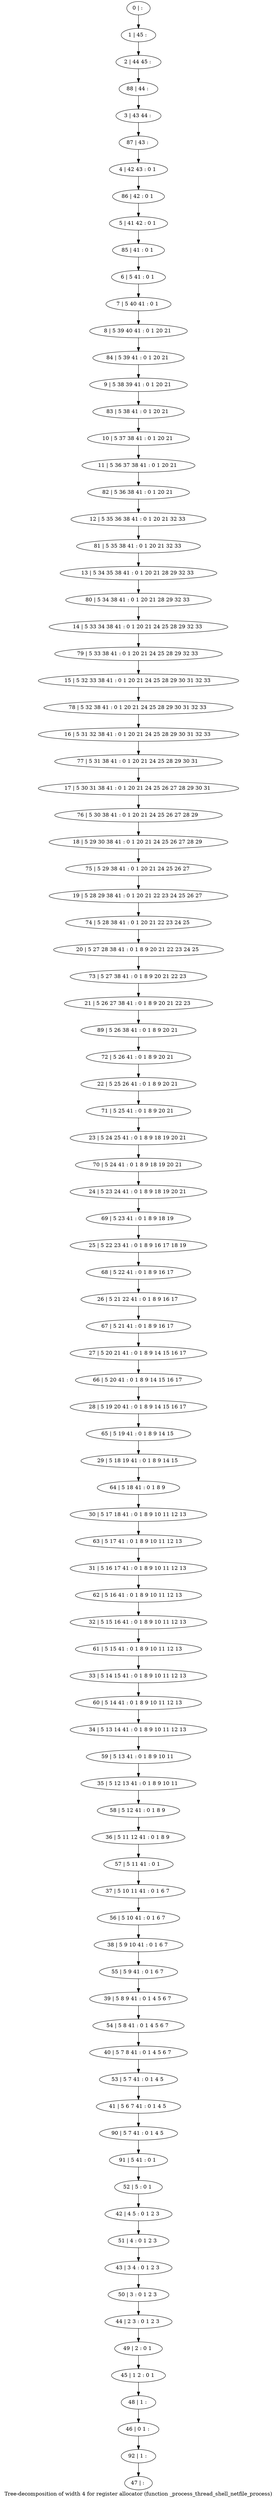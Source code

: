 digraph G {
graph [label="Tree-decomposition of width 4 for register allocator (function _process_thread_shell_netfile_process)"]
0[label="0 | : "];
1[label="1 | 45 : "];
2[label="2 | 44 45 : "];
3[label="3 | 43 44 : "];
4[label="4 | 42 43 : 0 1 "];
5[label="5 | 41 42 : 0 1 "];
6[label="6 | 5 41 : 0 1 "];
7[label="7 | 5 40 41 : 0 1 "];
8[label="8 | 5 39 40 41 : 0 1 20 21 "];
9[label="9 | 5 38 39 41 : 0 1 20 21 "];
10[label="10 | 5 37 38 41 : 0 1 20 21 "];
11[label="11 | 5 36 37 38 41 : 0 1 20 21 "];
12[label="12 | 5 35 36 38 41 : 0 1 20 21 32 33 "];
13[label="13 | 5 34 35 38 41 : 0 1 20 21 28 29 32 33 "];
14[label="14 | 5 33 34 38 41 : 0 1 20 21 24 25 28 29 32 33 "];
15[label="15 | 5 32 33 38 41 : 0 1 20 21 24 25 28 29 30 31 32 33 "];
16[label="16 | 5 31 32 38 41 : 0 1 20 21 24 25 28 29 30 31 32 33 "];
17[label="17 | 5 30 31 38 41 : 0 1 20 21 24 25 26 27 28 29 30 31 "];
18[label="18 | 5 29 30 38 41 : 0 1 20 21 24 25 26 27 28 29 "];
19[label="19 | 5 28 29 38 41 : 0 1 20 21 22 23 24 25 26 27 "];
20[label="20 | 5 27 28 38 41 : 0 1 8 9 20 21 22 23 24 25 "];
21[label="21 | 5 26 27 38 41 : 0 1 8 9 20 21 22 23 "];
22[label="22 | 5 25 26 41 : 0 1 8 9 20 21 "];
23[label="23 | 5 24 25 41 : 0 1 8 9 18 19 20 21 "];
24[label="24 | 5 23 24 41 : 0 1 8 9 18 19 20 21 "];
25[label="25 | 5 22 23 41 : 0 1 8 9 16 17 18 19 "];
26[label="26 | 5 21 22 41 : 0 1 8 9 16 17 "];
27[label="27 | 5 20 21 41 : 0 1 8 9 14 15 16 17 "];
28[label="28 | 5 19 20 41 : 0 1 8 9 14 15 16 17 "];
29[label="29 | 5 18 19 41 : 0 1 8 9 14 15 "];
30[label="30 | 5 17 18 41 : 0 1 8 9 10 11 12 13 "];
31[label="31 | 5 16 17 41 : 0 1 8 9 10 11 12 13 "];
32[label="32 | 5 15 16 41 : 0 1 8 9 10 11 12 13 "];
33[label="33 | 5 14 15 41 : 0 1 8 9 10 11 12 13 "];
34[label="34 | 5 13 14 41 : 0 1 8 9 10 11 12 13 "];
35[label="35 | 5 12 13 41 : 0 1 8 9 10 11 "];
36[label="36 | 5 11 12 41 : 0 1 8 9 "];
37[label="37 | 5 10 11 41 : 0 1 6 7 "];
38[label="38 | 5 9 10 41 : 0 1 6 7 "];
39[label="39 | 5 8 9 41 : 0 1 4 5 6 7 "];
40[label="40 | 5 7 8 41 : 0 1 4 5 6 7 "];
41[label="41 | 5 6 7 41 : 0 1 4 5 "];
42[label="42 | 4 5 : 0 1 2 3 "];
43[label="43 | 3 4 : 0 1 2 3 "];
44[label="44 | 2 3 : 0 1 2 3 "];
45[label="45 | 1 2 : 0 1 "];
46[label="46 | 0 1 : "];
47[label="47 | : "];
48[label="48 | 1 : "];
49[label="49 | 2 : 0 1 "];
50[label="50 | 3 : 0 1 2 3 "];
51[label="51 | 4 : 0 1 2 3 "];
52[label="52 | 5 : 0 1 "];
53[label="53 | 5 7 41 : 0 1 4 5 "];
54[label="54 | 5 8 41 : 0 1 4 5 6 7 "];
55[label="55 | 5 9 41 : 0 1 6 7 "];
56[label="56 | 5 10 41 : 0 1 6 7 "];
57[label="57 | 5 11 41 : 0 1 "];
58[label="58 | 5 12 41 : 0 1 8 9 "];
59[label="59 | 5 13 41 : 0 1 8 9 10 11 "];
60[label="60 | 5 14 41 : 0 1 8 9 10 11 12 13 "];
61[label="61 | 5 15 41 : 0 1 8 9 10 11 12 13 "];
62[label="62 | 5 16 41 : 0 1 8 9 10 11 12 13 "];
63[label="63 | 5 17 41 : 0 1 8 9 10 11 12 13 "];
64[label="64 | 5 18 41 : 0 1 8 9 "];
65[label="65 | 5 19 41 : 0 1 8 9 14 15 "];
66[label="66 | 5 20 41 : 0 1 8 9 14 15 16 17 "];
67[label="67 | 5 21 41 : 0 1 8 9 16 17 "];
68[label="68 | 5 22 41 : 0 1 8 9 16 17 "];
69[label="69 | 5 23 41 : 0 1 8 9 18 19 "];
70[label="70 | 5 24 41 : 0 1 8 9 18 19 20 21 "];
71[label="71 | 5 25 41 : 0 1 8 9 20 21 "];
72[label="72 | 5 26 41 : 0 1 8 9 20 21 "];
73[label="73 | 5 27 38 41 : 0 1 8 9 20 21 22 23 "];
74[label="74 | 5 28 38 41 : 0 1 20 21 22 23 24 25 "];
75[label="75 | 5 29 38 41 : 0 1 20 21 24 25 26 27 "];
76[label="76 | 5 30 38 41 : 0 1 20 21 24 25 26 27 28 29 "];
77[label="77 | 5 31 38 41 : 0 1 20 21 24 25 28 29 30 31 "];
78[label="78 | 5 32 38 41 : 0 1 20 21 24 25 28 29 30 31 32 33 "];
79[label="79 | 5 33 38 41 : 0 1 20 21 24 25 28 29 32 33 "];
80[label="80 | 5 34 38 41 : 0 1 20 21 28 29 32 33 "];
81[label="81 | 5 35 38 41 : 0 1 20 21 32 33 "];
82[label="82 | 5 36 38 41 : 0 1 20 21 "];
83[label="83 | 5 38 41 : 0 1 20 21 "];
84[label="84 | 5 39 41 : 0 1 20 21 "];
85[label="85 | 41 : 0 1 "];
86[label="86 | 42 : 0 1 "];
87[label="87 | 43 : "];
88[label="88 | 44 : "];
89[label="89 | 5 26 38 41 : 0 1 8 9 20 21 "];
90[label="90 | 5 7 41 : 0 1 4 5 "];
91[label="91 | 5 41 : 0 1 "];
92[label="92 | 1 : "];
0->1 ;
1->2 ;
6->7 ;
7->8 ;
10->11 ;
48->46 ;
45->48 ;
49->45 ;
44->49 ;
50->44 ;
43->50 ;
51->43 ;
42->51 ;
52->42 ;
53->41 ;
40->53 ;
54->40 ;
39->54 ;
55->39 ;
38->55 ;
56->38 ;
37->56 ;
57->37 ;
36->57 ;
58->36 ;
35->58 ;
59->35 ;
34->59 ;
60->34 ;
33->60 ;
61->33 ;
32->61 ;
62->32 ;
31->62 ;
63->31 ;
30->63 ;
64->30 ;
29->64 ;
65->29 ;
28->65 ;
66->28 ;
27->66 ;
67->27 ;
26->67 ;
68->26 ;
25->68 ;
69->25 ;
24->69 ;
70->24 ;
23->70 ;
71->23 ;
22->71 ;
72->22 ;
73->21 ;
20->73 ;
74->20 ;
19->74 ;
75->19 ;
18->75 ;
76->18 ;
17->76 ;
77->17 ;
16->77 ;
78->16 ;
15->78 ;
79->15 ;
14->79 ;
80->14 ;
13->80 ;
81->13 ;
12->81 ;
82->12 ;
11->82 ;
83->10 ;
9->83 ;
84->9 ;
8->84 ;
85->6 ;
5->85 ;
86->5 ;
4->86 ;
87->4 ;
3->87 ;
88->3 ;
2->88 ;
89->72 ;
21->89 ;
41->90 ;
91->52 ;
90->91 ;
92->47 ;
46->92 ;
}
